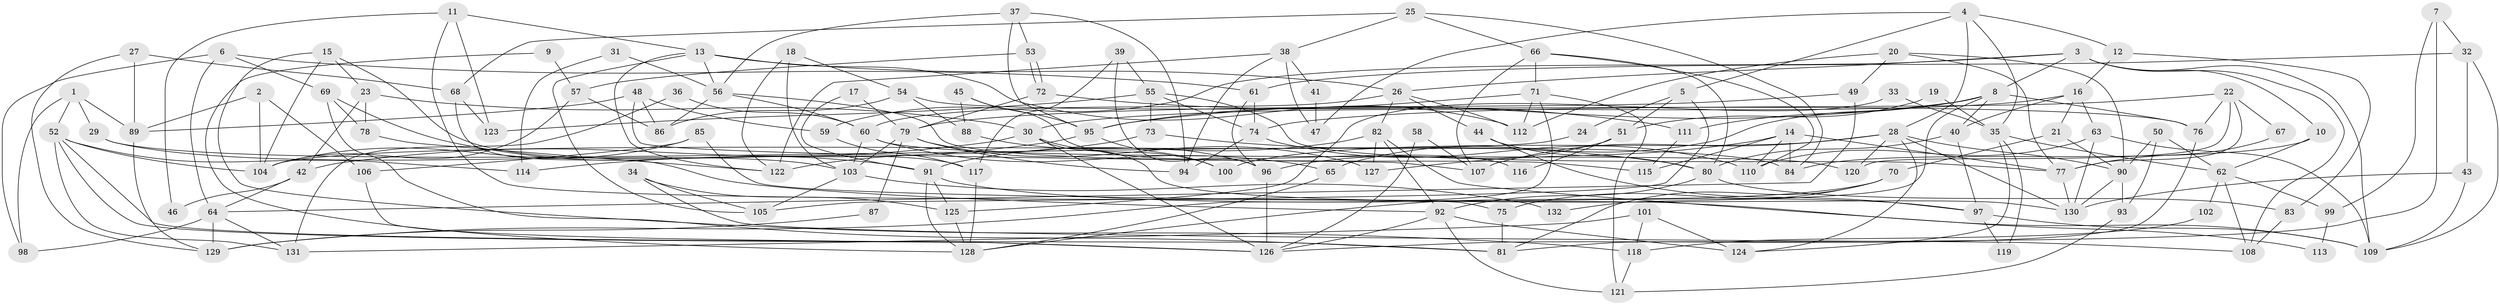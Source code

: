 // Generated by graph-tools (version 1.1) at 2025/26/03/09/25 03:26:13]
// undirected, 132 vertices, 264 edges
graph export_dot {
graph [start="1"]
  node [color=gray90,style=filled];
  1;
  2;
  3;
  4;
  5;
  6;
  7;
  8;
  9;
  10;
  11;
  12;
  13;
  14;
  15;
  16;
  17;
  18;
  19;
  20;
  21;
  22;
  23;
  24;
  25;
  26;
  27;
  28;
  29;
  30;
  31;
  32;
  33;
  34;
  35;
  36;
  37;
  38;
  39;
  40;
  41;
  42;
  43;
  44;
  45;
  46;
  47;
  48;
  49;
  50;
  51;
  52;
  53;
  54;
  55;
  56;
  57;
  58;
  59;
  60;
  61;
  62;
  63;
  64;
  65;
  66;
  67;
  68;
  69;
  70;
  71;
  72;
  73;
  74;
  75;
  76;
  77;
  78;
  79;
  80;
  81;
  82;
  83;
  84;
  85;
  86;
  87;
  88;
  89;
  90;
  91;
  92;
  93;
  94;
  95;
  96;
  97;
  98;
  99;
  100;
  101;
  102;
  103;
  104;
  105;
  106;
  107;
  108;
  109;
  110;
  111;
  112;
  113;
  114;
  115;
  116;
  117;
  118;
  119;
  120;
  121;
  122;
  123;
  124;
  125;
  126;
  127;
  128;
  129;
  130;
  131;
  132;
  1 -- 89;
  1 -- 52;
  1 -- 29;
  1 -- 98;
  2 -- 104;
  2 -- 89;
  2 -- 106;
  3 -- 26;
  3 -- 108;
  3 -- 8;
  3 -- 10;
  3 -- 59;
  3 -- 109;
  4 -- 12;
  4 -- 35;
  4 -- 5;
  4 -- 28;
  4 -- 47;
  5 -- 105;
  5 -- 24;
  5 -- 51;
  6 -- 98;
  6 -- 64;
  6 -- 61;
  6 -- 69;
  7 -- 126;
  7 -- 32;
  7 -- 99;
  8 -- 76;
  8 -- 40;
  8 -- 65;
  8 -- 95;
  8 -- 111;
  8 -- 132;
  9 -- 128;
  9 -- 57;
  10 -- 84;
  10 -- 62;
  11 -- 13;
  11 -- 75;
  11 -- 46;
  11 -- 123;
  12 -- 16;
  12 -- 83;
  13 -- 56;
  13 -- 26;
  13 -- 105;
  13 -- 112;
  13 -- 122;
  14 -- 77;
  14 -- 110;
  14 -- 84;
  14 -- 115;
  14 -- 127;
  15 -- 23;
  15 -- 104;
  15 -- 117;
  15 -- 118;
  16 -- 63;
  16 -- 30;
  16 -- 21;
  16 -- 40;
  17 -- 91;
  17 -- 79;
  18 -- 54;
  18 -- 122;
  18 -- 103;
  19 -- 35;
  19 -- 51;
  20 -- 90;
  20 -- 112;
  20 -- 49;
  20 -- 77;
  21 -- 90;
  21 -- 70;
  22 -- 74;
  22 -- 77;
  22 -- 67;
  22 -- 76;
  22 -- 120;
  23 -- 30;
  23 -- 42;
  23 -- 78;
  24 -- 104;
  25 -- 84;
  25 -- 66;
  25 -- 38;
  25 -- 68;
  26 -- 60;
  26 -- 44;
  26 -- 82;
  26 -- 112;
  27 -- 89;
  27 -- 129;
  27 -- 68;
  28 -- 130;
  28 -- 90;
  28 -- 100;
  28 -- 107;
  28 -- 120;
  28 -- 124;
  29 -- 103;
  29 -- 84;
  30 -- 100;
  30 -- 126;
  30 -- 42;
  30 -- 130;
  31 -- 56;
  31 -- 114;
  32 -- 43;
  32 -- 61;
  32 -- 109;
  33 -- 35;
  33 -- 125;
  34 -- 125;
  34 -- 105;
  34 -- 108;
  35 -- 124;
  35 -- 62;
  35 -- 119;
  36 -- 60;
  36 -- 131;
  37 -- 94;
  37 -- 56;
  37 -- 53;
  37 -- 95;
  38 -- 122;
  38 -- 41;
  38 -- 47;
  38 -- 94;
  39 -- 55;
  39 -- 117;
  39 -- 96;
  40 -- 80;
  40 -- 97;
  41 -- 47;
  42 -- 64;
  42 -- 46;
  43 -- 109;
  43 -- 130;
  44 -- 97;
  44 -- 80;
  45 -- 95;
  45 -- 88;
  45 -- 116;
  48 -- 59;
  48 -- 107;
  48 -- 86;
  48 -- 89;
  49 -- 79;
  49 -- 64;
  50 -- 90;
  50 -- 93;
  50 -- 62;
  51 -- 96;
  51 -- 116;
  52 -- 104;
  52 -- 81;
  52 -- 114;
  52 -- 126;
  52 -- 131;
  53 -- 72;
  53 -- 72;
  53 -- 57;
  54 -- 76;
  54 -- 86;
  54 -- 88;
  55 -- 73;
  55 -- 123;
  55 -- 74;
  55 -- 77;
  56 -- 60;
  56 -- 115;
  56 -- 86;
  57 -- 86;
  57 -- 104;
  58 -- 126;
  58 -- 107;
  59 -- 117;
  60 -- 103;
  60 -- 120;
  60 -- 65;
  61 -- 96;
  61 -- 74;
  62 -- 99;
  62 -- 102;
  62 -- 108;
  63 -- 109;
  63 -- 130;
  63 -- 110;
  64 -- 131;
  64 -- 98;
  64 -- 129;
  65 -- 128;
  66 -- 71;
  66 -- 110;
  66 -- 80;
  66 -- 107;
  67 -- 77;
  68 -- 92;
  68 -- 123;
  69 -- 91;
  69 -- 78;
  69 -- 81;
  70 -- 128;
  70 -- 75;
  70 -- 81;
  71 -- 95;
  71 -- 112;
  71 -- 121;
  71 -- 129;
  72 -- 79;
  72 -- 111;
  73 -- 80;
  73 -- 122;
  74 -- 94;
  74 -- 110;
  75 -- 81;
  76 -- 81;
  77 -- 130;
  78 -- 122;
  79 -- 94;
  79 -- 127;
  79 -- 87;
  79 -- 103;
  80 -- 83;
  80 -- 92;
  82 -- 92;
  82 -- 91;
  82 -- 113;
  82 -- 127;
  83 -- 108;
  85 -- 106;
  85 -- 109;
  85 -- 104;
  87 -- 129;
  88 -- 96;
  89 -- 129;
  90 -- 130;
  90 -- 93;
  91 -- 97;
  91 -- 125;
  91 -- 128;
  92 -- 121;
  92 -- 124;
  92 -- 126;
  93 -- 121;
  95 -- 100;
  95 -- 114;
  96 -- 126;
  97 -- 109;
  97 -- 119;
  99 -- 113;
  101 -- 118;
  101 -- 124;
  101 -- 131;
  102 -- 118;
  103 -- 105;
  103 -- 132;
  106 -- 126;
  111 -- 115;
  117 -- 128;
  118 -- 121;
  125 -- 128;
}
